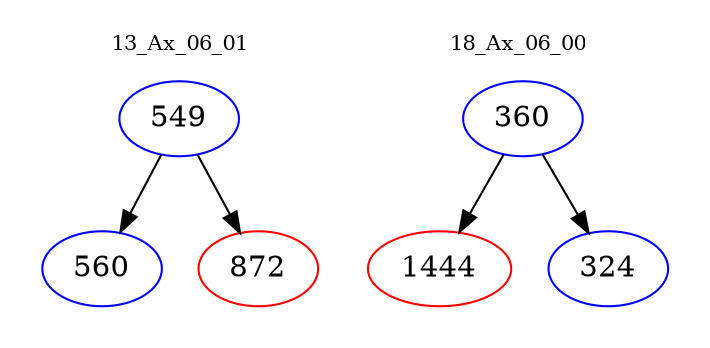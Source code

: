 digraph{
subgraph cluster_0 {
color = white
label = "13_Ax_06_01";
fontsize=10;
T0_549 [label="549", color="blue"]
T0_549 -> T0_560 [color="black"]
T0_560 [label="560", color="blue"]
T0_549 -> T0_872 [color="black"]
T0_872 [label="872", color="red"]
}
subgraph cluster_1 {
color = white
label = "18_Ax_06_00";
fontsize=10;
T1_360 [label="360", color="blue"]
T1_360 -> T1_1444 [color="black"]
T1_1444 [label="1444", color="red"]
T1_360 -> T1_324 [color="black"]
T1_324 [label="324", color="blue"]
}
}
